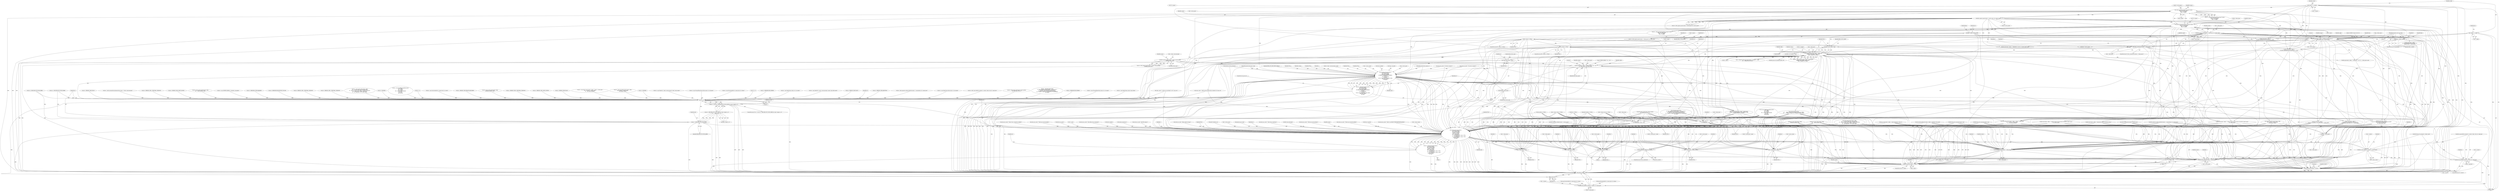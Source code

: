 digraph "0_heimdal_1a6a6e462dc2ac6111f9e02c6852ddec4849b887@pointer" {
"1000442" [label="(Call,kdc_log(context, config, 0, \"WRONG_REALM - %s -> %s\",\n\t\tr->client_name, fixed_client_name))"];
"1000427" [label="(Call,krb5_unparse_name(context, r->client->entry.principal,\n\t\t\t\t&fixed_client_name))"];
"1000383" [label="(Call,_kdc_db_fetch(context, config, r->client_princ,\n\t\t\tHDB_F_GET_CLIENT | flags, NULL,\n\t\t\t&r->clientdb, &r->client))"];
"1000344" [label="(Call,_kdc_is_anonymous(context, r->client_princ))"];
"1000331" [label="(Call,kdc_log(context, config, 0, \"AS-REQ %s from %s for %s\",\n\t    r->client_name, from, r->server_name))"];
"1000258" [label="(Call,krb5_unparse_name(context, r->server_princ, &r->server_name))"];
"1000239" [label="(Call,_krb5_principalname2krb5_principal (context,\n\t\t\t\t\t\t  &r->server_princ,\n\t\t\t\t\t\t  *(b->sname),\n\t\t\t\t\t\t  b->realm))"];
"1000133" [label="(Call,context = r->context)"];
"1000312" [label="(Call,krb5_unparse_name(context, r->client_princ, &r->client_name))"];
"1000294" [label="(Call,_krb5_principalname2krb5_principal (context,\n\t\t\t\t\t\t  &r->client_princ,\n\t\t\t\t\t\t  *(b->cname),\n\t\t\t\t\t\t  b->realm))"];
"1000139" [label="(Call,*config = r->config)"];
"1000128" [label="(MethodParameterIn,const char *from)"];
"1000389" [label="(Call,HDB_F_GET_CLIENT | flags)"];
"1000219" [label="(Call,flags |= HDB_F_CANON)"];
"1000169" [label="(Call,flags = HDB_F_FOR_AS_REQ)"];
"1000278" [label="(Call,b->cname == NULL)"];
"1000223" [label="(Call,b->sname == NULL)"];
"1000422" [label="(Call,*fixed_client_name = NULL)"];
"1000451" [label="(Call,free(fixed_client_name))"];
"1000455" [label="(Call,_kdc_fast_mk_error(context, r,\n\t\t\t\t &error_method,\n\t\t\t\t r->armor_crypto,\n\t\t\t\t &req->req_body,\n\t\t\t\t KRB5_KDC_ERR_WRONG_REALM,\n\t\t\t\t NULL,\n\t\t\t\t r->server_princ,\n\t\t\t\t NULL,\n\t\t\t\t &r->client->entry.principal->realm,\n\t\t\t\t NULL, NULL,\n\t\t\t\t reply))"];
"1000453" [label="(Call,ret = _kdc_fast_mk_error(context, r,\n\t\t\t\t &error_method,\n\t\t\t\t r->armor_crypto,\n\t\t\t\t &req->req_body,\n\t\t\t\t KRB5_KDC_ERR_WRONG_REALM,\n\t\t\t\t NULL,\n\t\t\t\t r->server_princ,\n\t\t\t\t NULL,\n\t\t\t\t &r->client->entry.principal->realm,\n\t\t\t\t NULL, NULL,\n\t\t\t\t reply))"];
"1002491" [label="(Call,ret != 0)"];
"1002490" [label="(Call,ret != 0 && ret != HDB_ERR_NOT_FOUND_HERE && reply->length == 0)"];
"1002495" [label="(Call,ret != HDB_ERR_NOT_FOUND_HERE)"];
"1002494" [label="(Call,ret != HDB_ERR_NOT_FOUND_HERE && reply->length == 0)"];
"1002506" [label="(Call,_kdc_fast_mk_error(context, r,\n \t\t\t\t &error_method,\n \t\t\t\t r->armor_crypto,\n \t\t\t\t &req->req_body,\n \t\t\t\t ret, r->e_text,\n \t\t\t\t r->server_princ,\n\t\t\t\t r->client_princ ?\n                                     &r->client_princ->name : NULL,\n\t\t\t\t r->client_princ ?\n                                     &r->client_princ->realm : NULL,\n \t\t\t\t NULL, NULL,\n \t\t\t\t reply))"];
"1002504" [label="(Call,ret = _kdc_fast_mk_error(context, r,\n \t\t\t\t &error_method,\n \t\t\t\t r->armor_crypto,\n \t\t\t\t &req->req_body,\n \t\t\t\t ret, r->e_text,\n \t\t\t\t r->server_princ,\n\t\t\t\t r->client_princ ?\n                                     &r->client_princ->name : NULL,\n\t\t\t\t r->client_princ ?\n                                     &r->client_princ->realm : NULL,\n \t\t\t\t NULL, NULL,\n \t\t\t\t reply))"];
"1002696" [label="(Return,return ret;)"];
"1002573" [label="(Call,free_METHOD_DATA(&error_method))"];
"1002592" [label="(Call,krb5_free_principal(context, r->client_princ))"];
"1002621" [label="(Call,krb5_free_principal(context, r->server_princ))"];
"1002649" [label="(Call,_kdc_free_ent(context, r->client))"];
"1002658" [label="(Call,_kdc_free_ent(context, r->server))"];
"1002597" [label="(Call,r->client_princ = NULL)"];
"1002611" [label="(Call,r->client_name = NULL)"];
"1002626" [label="(Call,r->server_princ = NULL)"];
"1002640" [label="(Call,r->server_name = NULL)"];
"1002668" [label="(Call,krb5_crypto_destroy(r->context, r->armor_crypto))"];
"1002680" [label="(Call,krb5_free_keyblock_contents(r->context, &r->reply_key))"];
"1002688" [label="(Call,krb5_free_keyblock_contents(r->context, &r->session_key))"];
"1002675" [label="(Call,r->armor_crypto = NULL)"];
"1002525" [label="(Call,r->client_princ ?\n                                     &r->client_princ->name : NULL)"];
"1002536" [label="(Call,r->client_princ ?\n                                     &r->client_princ->realm : NULL)"];
"1002607" [label="(Call,free(r->client_name))"];
"1000345" [label="(Identifier,context)"];
"1002549" [label="(Identifier,reply)"];
"1000778" [label="(Call,ret = krb5_padata_add(context, &error_method,\n\t\t\t\t  pat[n].type, NULL, 0))"];
"1002620" [label="(Block,)"];
"1002546" [label="(Identifier,NULL)"];
"1002599" [label="(Identifier,r)"];
"1002547" [label="(Identifier,NULL)"];
"1002496" [label="(Identifier,ret)"];
"1002503" [label="(Block,)"];
"1000340" [label="(Call,r->server_name)"];
"1000443" [label="(Identifier,context)"];
"1000225" [label="(Identifier,b)"];
"1002668" [label="(Call,krb5_crypto_destroy(r->context, r->armor_crypto))"];
"1000450" [label="(Identifier,fixed_client_name)"];
"1002636" [label="(Call,free(r->server_name))"];
"1000270" [label="(Call,kdc_log(context, config, 0,\n\t\t\"AS-REQ malformed server name from %s\", from))"];
"1000716" [label="(Call,kdc_log(context, config, 0,\n\t\t\t\"%s pre-authentication succeeded -- %s\",\n\t\t\tpat[n].name, r->client_name))"];
"1002592" [label="(Call,krb5_free_principal(context, r->client_princ))"];
"1000868" [label="(Call,ckey == NULL)"];
"1000945" [label="(Call,_kdc_get_preferred_key(context, config,\n\t\t\t\t r->server, r->server_name,\n\t\t\t\t &setype, &skey))"];
"1000314" [label="(Call,r->client_princ)"];
"1002630" [label="(Identifier,NULL)"];
"1000219" [label="(Call,flags |= HDB_F_CANON)"];
"1000334" [label="(Literal,0)"];
"1000131" [label="(Block,)"];
"1000215" [label="(ControlStructure,if (f.canonicalize))"];
"1000176" [label="(Identifier,rep)"];
"1001284" [label="(Call,_kdc_check_addresses(context, config, b->addresses, from_addr))"];
"1000263" [label="(Call,&r->server_name)"];
"1000423" [label="(Identifier,fixed_client_name)"];
"1000260" [label="(Call,r->server_princ)"];
"1000469" [label="(Call,r->server_princ)"];
"1000568" [label="(Call,ret = KRB5KDC_ERR_S_PRINCIPAL_UNKNOWN)"];
"1001190" [label="(Call,ret = KRB5KDC_ERR_POLICY)"];
"1002495" [label="(Call,ret != HDB_ERR_NOT_FOUND_HERE)"];
"1002504" [label="(Call,ret = _kdc_fast_mk_error(context, r,\n \t\t\t\t &error_method,\n \t\t\t\t r->armor_crypto,\n \t\t\t\t &req->req_body,\n \t\t\t\t ret, r->e_text,\n \t\t\t\t r->server_princ,\n\t\t\t\t r->client_princ ?\n                                     &r->client_princ->name : NULL,\n\t\t\t\t r->client_princ ?\n                                     &r->client_princ->realm : NULL,\n \t\t\t\t NULL, NULL,\n \t\t\t\t reply))"];
"1000436" [label="(Call,&fixed_client_name)"];
"1000397" [label="(Call,&r->client)"];
"1000457" [label="(Identifier,r)"];
"1000458" [label="(Call,&error_method)"];
"1000253" [label="(Call,ret == 0)"];
"1000485" [label="(Identifier,reply)"];
"1000355" [label="(Call,kdc_log(context, config, 0, \"Anonymous ticket w/o anonymous flag\"))"];
"1002593" [label="(Identifier,context)"];
"1002492" [label="(Identifier,ret)"];
"1002192" [label="(Call,krb5_generate_random_keyblock(context, r->sessionetype, &r->session_key))"];
"1002647" [label="(Identifier,r)"];
"1002238" [label="(Call,copy_EncryptionKey(&r->session_key, &r->ek.key))"];
"1000256" [label="(Call,ret = krb5_unparse_name(context, r->server_princ, &r->server_name))"];
"1000384" [label="(Identifier,context)"];
"1001048" [label="(Call,ret = _krb5_principal2principalname(&rep.cname, r->client->entry.principal))"];
"1000285" [label="(Identifier,ret)"];
"1000406" [label="(Call,kdc_log(context, config, 5, \"client %s does not have secrets at this KDC, need to proxy\",\n\t\tr->client_name))"];
"1000224" [label="(Call,b->sname)"];
"1000377" [label="(Call,ret = KRB5KDC_ERR_C_PRINCIPAL_UNKNOWN)"];
"1002216" [label="(Call,ret = KRB5KDC_ERR_CLIENT_NOTYET)"];
"1002696" [label="(Return,return ret;)"];
"1000842" [label="(Call,ret = get_pa_etype_info2(context, config,\n\t\t\t\t     &error_method, ckey))"];
"1002635" [label="(Block,)"];
"1002689" [label="(Call,r->context)"];
"1000447" [label="(Call,r->client_name)"];
"1000427" [label="(Call,krb5_unparse_name(context, r->client->entry.principal,\n\t\t\t\t&fixed_client_name))"];
"1002640" [label="(Call,r->server_name = NULL)"];
"1000367" [label="(Identifier,b)"];
"1002498" [label="(Call,reply->length == 0)"];
"1002697" [label="(Identifier,ret)"];
"1002612" [label="(Call,r->client_name)"];
"1000446" [label="(Literal,\"WRONG_REALM - %s -> %s\")"];
"1000240" [label="(Identifier,context)"];
"1000796" [label="(Call,_kdc_find_etype(context,\n\t\t\t      config->preauth_use_strongest_session_key, TRUE,\n\t\t\t      r->client, b->etype.val, b->etype.len, NULL, &ckey))"];
"1000331" [label="(Call,kdc_log(context, config, 0, \"AS-REQ %s from %s for %s\",\n\t    r->client_name, from, r->server_name))"];
"1000463" [label="(Call,&req->req_body)"];
"1001292" [label="(Call,_kdc_set_e_text(r, \"Bad address list in requested\"))"];
"1002641" [label="(Call,r->server_name)"];
"1002274" [label="(Call,ret = copy_METHOD_DATA(&r->outpadata, rep.padata))"];
"1000222" [label="(ControlStructure,if(b->sname == NULL))"];
"1002509" [label="(Call,&error_method)"];
"1000279" [label="(Call,b->cname)"];
"1001295" [label="(Call,ret = KRB5KRB_AP_ERR_BADADDR)"];
"1000844" [label="(Call,get_pa_etype_info2(context, config,\n\t\t\t\t     &error_method, ckey))"];
"1002604" [label="(Identifier,r)"];
"1002651" [label="(Call,r->client)"];
"1002601" [label="(Identifier,NULL)"];
"1000855" [label="(Call,require_preauth_p(r))"];
"1002479" [label="(Call,ret = KRB5KRB_ERR_RESPONSE_TOO_BIG)"];
"1000126" [label="(MethodParameterIn,kdc_request_t r)"];
"1002538" [label="(Identifier,r)"];
"1000509" [label="(Call,ret = KRB5KDC_ERR_C_PRINCIPAL_UNKNOWN)"];
"1002321" [label="(Call,_kdc_add_KRB5SignedPath(context,\n\t\t\t\t  config,\n\t\t\t\t  r->server,\n\t\t\t\t  setype,\n\t\t\t\t  r->client->entry.principal,\n\t\t\t\t  NULL,\n\t\t\t\t  NULL,\n\t\t\t\t  &r->et))"];
"1000486" [label="(ControlStructure,goto out;)"];
"1000313" [label="(Identifier,context)"];
"1000467" [label="(Identifier,KRB5_KDC_ERR_WRONG_REALM)"];
"1000360" [label="(Call,ret = KRB5KDC_ERR_C_PRINCIPAL_UNKNOWN)"];
"1002411" [label="(Call,ret = _kdc_encode_reply(context, config,\n\t\t\t    r->armor_crypto, req->req_body.nonce,\n\t\t\t    &rep, &r->et, &r->ek, setype, r->server->entry.kvno,\n\t\t\t    &skey->key, r->client->entry.kvno,\n\t\t\t    &r->reply_key, 0, &r->e_text, reply))"];
"1000574" [label="(Call,_kdc_find_etype(context,\n\t\t\t  krb5_principal_is_krbtgt(context, r->server_princ) ?\n\t\t\t  config->tgt_use_strongest_session_key :\n\t\t\t  config->svc_use_strongest_session_key, FALSE,\n\t\t\t  r->client, b->etype.val, b->etype.len, &r->sessionetype,\n\t\t\t  NULL))"];
"1002529" [label="(Call,&r->client_princ->name)"];
"1002535" [label="(Identifier,NULL)"];
"1002608" [label="(Call,r->client_name)"];
"1002574" [label="(Call,&error_method)"];
"1000442" [label="(Call,kdc_log(context, config, 0, \"WRONG_REALM - %s -> %s\",\n\t\tr->client_name, fixed_client_name))"];
"1002405" [label="(Call,krb5_free_error_message(r->context, msg))"];
"1002270" [label="(Call,ret = ENOMEM)"];
"1000239" [label="(Call,_krb5_principalname2krb5_principal (context,\n\t\t\t\t\t\t  &r->server_princ,\n\t\t\t\t\t\t  *(b->sname),\n\t\t\t\t\t\t  b->realm))"];
"1002522" [label="(Call,r->server_princ)"];
"1002680" [label="(Call,krb5_free_keyblock_contents(r->context, &r->reply_key))"];
"1002491" [label="(Call,ret != 0)"];
"1000146" [label="(Identifier,req)"];
"1002656" [label="(Identifier,r)"];
"1000429" [label="(Call,r->client->entry.principal)"];
"1002623" [label="(Call,r->server_princ)"];
"1002665" [label="(Identifier,r)"];
"1002525" [label="(Call,r->client_princ ?\n                                     &r->client_princ->name : NULL)"];
"1002597" [label="(Call,r->client_princ = NULL)"];
"1002690" [label="(Identifier,r)"];
"1000220" [label="(Identifier,flags)"];
"1002613" [label="(Identifier,r)"];
"1000304" [label="(Call,b->realm)"];
"1000455" [label="(Call,_kdc_fast_mk_error(context, r,\n\t\t\t\t &error_method,\n\t\t\t\t r->armor_crypto,\n\t\t\t\t &req->req_body,\n\t\t\t\t KRB5_KDC_ERR_WRONG_REALM,\n\t\t\t\t NULL,\n\t\t\t\t r->server_princ,\n\t\t\t\t NULL,\n\t\t\t\t &r->client->entry.principal->realm,\n\t\t\t\t NULL, NULL,\n\t\t\t\t reply))"];
"1002536" [label="(Call,r->client_princ ?\n                                     &r->client_princ->realm : NULL)"];
"1002319" [label="(Call,ret = _kdc_add_KRB5SignedPath(context,\n\t\t\t\t  config,\n\t\t\t\t  r->server,\n\t\t\t\t  setype,\n\t\t\t\t  r->client->entry.principal,\n\t\t\t\t  NULL,\n\t\t\t\t  NULL,\n\t\t\t\t  &r->et))"];
"1001275" [label="(Call,_kdc_set_e_text(r, \"Ticket may not be postdate\"))"];
"1002606" [label="(Block,)"];
"1002675" [label="(Call,r->armor_crypto = NULL)"];
"1000133" [label="(Call,context = r->context)"];
"1000227" [label="(Identifier,NULL)"];
"1000472" [label="(Identifier,NULL)"];
"1000533" [label="(Call,ret == HDB_ERR_NOT_FOUND_HERE)"];
"1002489" [label="(ControlStructure,if (ret != 0 && ret != HDB_ERR_NOT_FOUND_HERE && reply->length == 0))"];
"1000652" [label="(Call,pat[n].validate == NULL)"];
"1000312" [label="(Call,krb5_unparse_name(context, r->client_princ, &r->client_name))"];
"1002497" [label="(Identifier,HDB_ERR_NOT_FOUND_HERE)"];
"1002507" [label="(Identifier,context)"];
"1002598" [label="(Call,r->client_princ)"];
"1000139" [label="(Call,*config = r->config)"];
"1000456" [label="(Identifier,context)"];
"1002622" [label="(Identifier,context)"];
"1000392" [label="(Identifier,NULL)"];
"1002526" [label="(Call,r->client_princ)"];
"1000711" [label="(Call,ret != 0)"];
"1001187" [label="(Call,_kdc_set_e_text(r, \"Ticket may not be forwardable\"))"];
"1002514" [label="(Call,&req->req_body)"];
"1000484" [label="(Identifier,NULL)"];
"1002220" [label="(Call,ret = copy_EncryptionKey(&r->session_key, &r->et.key))"];
"1000295" [label="(Identifier,context)"];
"1002698" [label="(MethodReturn,RET)"];
"1002660" [label="(Call,r->server)"];
"1000860" [label="(Call,ret = KRB5KDC_ERR_PREAUTH_REQUIRED)"];
"1000332" [label="(Identifier,context)"];
"1000192" [label="(Call,_kdc_fast_unwrap_request(r))"];
"1000333" [label="(Identifier,config)"];
"1000278" [label="(Call,b->cname == NULL)"];
"1000831" [label="(Call,ret = get_pa_etype_info(context, config,\n\t\t\t\t\t&error_method, ckey))"];
"1002591" [label="(Block,)"];
"1002684" [label="(Call,&r->reply_key)"];
"1000383" [label="(Call,_kdc_db_fetch(context, config, r->client_princ,\n\t\t\tHDB_F_GET_CLIENT | flags, NULL,\n\t\t\t&r->clientdb, &r->client))"];
"1002650" [label="(Identifier,context)"];
"1002399" [label="(Call,_kdc_r_log(r, 0, \"add_enc_pa_rep failed: %s: %d\", msg, ret))"];
"1002553" [label="(JumpTarget,out2:)"];
"1000863" [label="(Call,_kdc_set_e_text(r, \"Need to use PA-ENC-TIMESTAMP/PA-PK-AS-REQ\"))"];
"1002607" [label="(Call,free(r->client_name))"];
"1002569" [label="(ControlStructure,if (error_method.len))"];
"1002264" [label="(Call,rep.padata == NULL)"];
"1000451" [label="(Call,free(fixed_client_name))"];
"1002537" [label="(Call,r->client_princ)"];
"1002692" [label="(Call,&r->session_key)"];
"1000277" [label="(ControlStructure,if(b->cname == NULL))"];
"1000230" [label="(Identifier,ret)"];
"1002669" [label="(Call,r->context)"];
"1000343" [label="(ControlStructure,if (_kdc_is_anonymous(context, r->client_princ)))"];
"1000889" [label="(Call,krb5_copy_keyblock_contents(r->context, &ckey->key, &r->reply_key))"];
"1002682" [label="(Identifier,r)"];
"1000294" [label="(Call,_krb5_principalname2krb5_principal (context,\n\t\t\t\t\t\t  &r->client_princ,\n\t\t\t\t\t\t  *(b->cname),\n\t\t\t\t\t\t  b->realm))"];
"1000282" [label="(Identifier,NULL)"];
"1002490" [label="(Call,ret != 0 && ret != HDB_ERR_NOT_FOUND_HERE && reply->length == 0)"];
"1002344" [label="(Call,log_as_req(context, config, r->reply_key.keytype, setype, b))"];
"1000675" [label="(Call,kdc_log(context, config, 5,\n\t\t    \"Looking for %s pa-data -- %s\", pat[n].name, r->client_name))"];
"1000473" [label="(Call,&r->client->entry.principal->realm)"];
"1000911" [label="(Call,r->clientdb->hdb_auth_status(context, r->clientdb, r->client, \n\t\t\t\t     HDB_AUTH_SUCCESS))"];
"1000872" [label="(Call,ret = KRB5KDC_ERR_CLIENT_NOTYET)"];
"1000292" [label="(Call,ret = _krb5_principalname2krb5_principal (context,\n\t\t\t\t\t\t  &r->client_princ,\n\t\t\t\t\t\t  *(b->cname),\n\t\t\t\t\t\t  b->realm))"];
"1000232" [label="(Call,_kdc_set_e_text(r, \"No server in request\"))"];
"1000335" [label="(Literal,\"AS-REQ %s from %s for %s\")"];
"1000221" [label="(Identifier,HDB_F_CANON)"];
"1000140" [label="(Identifier,config)"];
"1000494" [label="(Call,krb5_get_error_message(context, ret))"];
"1000324" [label="(Call,kdc_log(context, config, 0,\n\t\t\"AS-REQ malformed client name from %s\", from))"];
"1000245" [label="(Call,*(b->sname))"];
"1000171" [label="(Identifier,HDB_F_FOR_AS_REQ)"];
"1002645" [label="(ControlStructure,if (r->client))"];
"1002649" [label="(Call,_kdc_free_ent(context, r->client))"];
"1000483" [label="(Identifier,NULL)"];
"1000920" [label="(Call,ret = _kdc_check_access(context, config, r->client, r->client_name,\n\t\t\t    r->server, r->server_name,\n\t\t\t    req, &error_method))"];
"1000238" [label="(Identifier,ret)"];
"1000943" [label="(Call,ret = _kdc_get_preferred_key(context, config,\n\t\t\t\t r->server, r->server_name,\n\t\t\t\t &setype, &skey))"];
"1002511" [label="(Call,r->armor_crypto)"];
"1000135" [label="(Call,r->context)"];
"1001708" [label="(Call,ret = ENOMEM)"];
"1002618" [label="(Identifier,r)"];
"1000420" [label="(Block,)"];
"1000577" [label="(Call,krb5_principal_is_krbtgt(context, r->server_princ))"];
"1002659" [label="(Identifier,context)"];
"1000993" [label="(Call,_kdc_set_e_text(r, \"Bad KDC options\"))"];
"1001028" [label="(Call,ret = copy_Realm(&r->client->entry.principal->realm, &rep.crealm))"];
"1000353" [label="(Identifier,b)"];
"1002139" [label="(Call,ret = copy_PrincipalName(&rep.ticket.sname, &r->ek.sname))"];
"1002236" [label="(Call,ret = copy_EncryptionKey(&r->session_key, &r->ek.key))"];
"1000197" [label="(Call,_kdc_r_log(r, 0, \"FAST unwrap request from %s failed: %d\", from, ret))"];
"1002508" [label="(Identifier,r)"];
"1000662" [label="(Call,r->armor_crypto == NULL)"];
"1000369" [label="(Call,kdc_log(context, config, 0,\n\t\t\"Request for a anonymous ticket with non \"\n\t\t\"anonymous client name: %s\", r->client_name))"];
"1000249" [label="(Call,b->realm)"];
"1002594" [label="(Call,r->client_princ)"];
"1002493" [label="(Literal,0)"];
"1000468" [label="(Identifier,NULL)"];
"1000229" [label="(Call,ret = KRB5KRB_ERR_GENERIC)"];
"1002611" [label="(Call,r->client_name = NULL)"];
"1000426" [label="(Identifier,ret)"];
"1001315" [label="(Call,ret = copy_Realm(&rep.crealm, &r->et.crealm))"];
"1002579" [label="(Identifier,r)"];
"1002679" [label="(Identifier,NULL)"];
"1001072" [label="(Call,ret = copy_Realm(&r->server->entry.principal->realm, &rep.ticket.realm))"];
"1002500" [label="(Identifier,reply)"];
"1002482" [label="(Call,_kdc_set_e_text(r, \"Reply packet too large\"))"];
"1000523" [label="(Call,HDB_F_GET_KRBTGT | flags)"];
"1002628" [label="(Identifier,r)"];
"1000339" [label="(Identifier,from)"];
"1000300" [label="(Call,*(b->cname))"];
"1000389" [label="(Call,HDB_F_GET_CLIENT | flags)"];
"1000170" [label="(Identifier,flags)"];
"1000128" [label="(MethodParameterIn,const char *from)"];
"1000293" [label="(Identifier,ret)"];
"1002654" [label="(ControlStructure,if (r->server))"];
"1002548" [label="(Identifier,NULL)"];
"1000258" [label="(Call,krb5_unparse_name(context, r->server_princ, &r->server_name))"];
"1000453" [label="(Call,ret = _kdc_fast_mk_error(context, r,\n\t\t\t\t &error_method,\n\t\t\t\t r->armor_crypto,\n\t\t\t\t &req->req_body,\n\t\t\t\t KRB5_KDC_ERR_WRONG_REALM,\n\t\t\t\t NULL,\n\t\t\t\t r->server_princ,\n\t\t\t\t NULL,\n\t\t\t\t &r->client->entry.principal->realm,\n\t\t\t\t NULL, NULL,\n\t\t\t\t reply))"];
"1001234" [label="(Call,ret = KRB5KDC_ERR_POLICY)"];
"1000707" [label="(Call,pat[n].validate(r, pa))"];
"1001698" [label="(Call,r->ek.last_req.val == NULL)"];
"1000833" [label="(Call,get_pa_etype_info(context, config,\n\t\t\t\t\t&error_method, ckey))"];
"1002292" [label="(Call,generate_pac(r, skey))"];
"1000444" [label="(Identifier,config)"];
"1002551" [label="(Identifier,ret)"];
"1002621" [label="(Call,krb5_free_principal(context, r->server_princ))"];
"1000425" [label="(Call,ret = krb5_unparse_name(context, r->client->entry.principal,\n\t\t\t\t&fixed_client_name))"];
"1000241" [label="(Call,&r->server_princ)"];
"1000346" [label="(Call,r->client_princ)"];
"1000223" [label="(Call,b->sname == NULL)"];
"1000428" [label="(Identifier,context)"];
"1000990" [label="(Call,ret = KRB5KDC_ERR_BADOPTION)"];
"1000381" [label="(Call,ret = _kdc_db_fetch(context, config, r->client_princ,\n\t\t\tHDB_F_GET_CLIENT | flags, NULL,\n\t\t\t&r->clientdb, &r->client))"];
"1002190" [label="(Call,ret = krb5_generate_random_keyblock(context, r->sessionetype, &r->session_key))"];
"1002677" [label="(Identifier,r)"];
"1002676" [label="(Call,r->armor_crypto)"];
"1000565" [label="(Call,krb5_free_error_message(context, msg))"];
"1000556" [label="(Call,kdc_log(context, config, 0, \"UNKNOWN -- %s: %s\", r->server_name, msg))"];
"1000393" [label="(Call,&r->clientdb)"];
"1000610" [label="(Call,kdc_log(context, config, 0,\n\t\t\"Client (%s) from %s has no common enctypes with KDC \"\n\t\t\"to use for the session key\",\n\t\tr->client_name, from))"];
"1002121" [label="(Call,ret = copy_Realm(&rep.ticket.realm, &r->ek.srealm))"];
"1000296" [label="(Call,&r->client_princ)"];
"1000317" [label="(Call,&r->client_name)"];
"1002518" [label="(Identifier,ret)"];
"1002213" [label="(Call,_kdc_set_e_text(r, \"Client have no reply key\"))"];
"1002477" [label="(Call,krb5_data_free(reply))"];
"1002627" [label="(Call,r->server_princ)"];
"1000887" [label="(Call,ret = krb5_copy_keyblock_contents(r->context, &ckey->key, &r->reply_key))"];
"1000336" [label="(Call,r->client_name)"];
"1000506" [label="(Call,krb5_free_error_message(context, msg))"];
"1000402" [label="(Call,ret == HDB_ERR_NOT_FOUND_HERE)"];
"1002688" [label="(Call,krb5_free_keyblock_contents(r->context, &r->session_key))"];
"1002222" [label="(Call,copy_EncryptionKey(&r->session_key, &r->et.key))"];
"1000310" [label="(Call,ret = krb5_unparse_name(context, r->client_princ, &r->client_name))"];
"1000424" [label="(Identifier,NULL)"];
"1000169" [label="(Call,flags = HDB_F_FOR_AS_REQ)"];
"1000515" [label="(Call,_kdc_db_fetch(context, config, r->server_princ,\n\t\t\tHDB_F_GET_SERVER|HDB_F_GET_KRBTGT | flags,\n\t\t\tNULL, NULL, &r->server))"];
"1000259" [label="(Identifier,context)"];
"1002672" [label="(Call,r->armor_crypto)"];
"1000922" [label="(Call,_kdc_check_access(context, config, r->client, r->client_name,\n\t\t\t    r->server, r->server_name,\n\t\t\t    req, &error_method))"];
"1002573" [label="(Call,free_METHOD_DATA(&error_method))"];
"1002626" [label="(Call,r->server_princ = NULL)"];
"1002540" [label="(Call,&r->client_princ->realm)"];
"1000386" [label="(Call,r->client_princ)"];
"1000572" [label="(Call,ret = _kdc_find_etype(context,\n\t\t\t  krb5_principal_is_krbtgt(context, r->server_princ) ?\n\t\t\t  config->tgt_use_strongest_session_key :\n\t\t\t  config->svc_use_strongest_session_key, FALSE,\n\t\t\t  r->client, b->etype.val, b->etype.len, &r->sessionetype,\n\t\t\t  NULL))"];
"1000780" [label="(Call,krb5_padata_add(context, &error_method,\n\t\t\t\t  pat[n].type, NULL, 0))"];
"1000284" [label="(Call,ret = KRB5KRB_ERR_GENERIC)"];
"1002506" [label="(Call,_kdc_fast_mk_error(context, r,\n \t\t\t\t &error_method,\n \t\t\t\t r->armor_crypto,\n \t\t\t\t &req->req_body,\n \t\t\t\t ret, r->e_text,\n \t\t\t\t r->server_princ,\n\t\t\t\t r->client_princ ?\n                                     &r->client_princ->name : NULL,\n\t\t\t\t r->client_princ ?\n                                     &r->client_princ->realm : NULL,\n \t\t\t\t NULL, NULL,\n \t\t\t\t reply))"];
"1000452" [label="(Identifier,fixed_client_name)"];
"1000391" [label="(Identifier,flags)"];
"1000390" [label="(Identifier,HDB_F_GET_CLIENT)"];
"1000454" [label="(Identifier,ret)"];
"1002644" [label="(Identifier,NULL)"];
"1000237" [label="(Call,ret = _krb5_principalname2krb5_principal (context,\n\t\t\t\t\t\t  &r->server_princ,\n\t\t\t\t\t\t  *(b->sname),\n\t\t\t\t\t\t  b->realm))"];
"1002413" [label="(Call,_kdc_encode_reply(context, config,\n\t\t\t    r->armor_crypto, req->req_body.nonce,\n\t\t\t    &rep, &r->et, &r->ek, setype, r->server->entry.kvno,\n\t\t\t    &skey->key, r->client->entry.kvno,\n\t\t\t    &r->reply_key, 0, &r->e_text, reply))"];
"1000497" [label="(Call,kdc_log(context, config, 0, \"UNKNOWN -- %s: %s\", r->client_name, msg))"];
"1000537" [label="(Call,kdc_log(context, config, 5, \"target %s does not have secrets at this KDC, need to proxy\",\n\t\tr->server_name))"];
"1001299" [label="(Call,ret = copy_PrincipalName(&rep.cname, &r->et.cname))"];
"1002633" [label="(Identifier,r)"];
"1000344" [label="(Call,_kdc_is_anonymous(context, r->client_princ))"];
"1002667" [label="(Block,)"];
"1000127" [label="(MethodParameterIn,krb5_data *reply)"];
"1001008" [label="(Call,_kdc_is_anonymous(context, r->client_princ))"];
"1000445" [label="(Literal,0)"];
"1000460" [label="(Call,r->armor_crypto)"];
"1000875" [label="(Call,_kdc_set_e_text(r, \"Doesn't have a client key available\"))"];
"1002658" [label="(Call,_kdc_free_ent(context, r->server))"];
"1000141" [label="(Call,r->config)"];
"1001231" [label="(Call,_kdc_set_e_text(r, \"Ticket may not be proxiable\"))"];
"1001018" [label="(Call,ret = copy_Realm(&anon_realm, &rep.crealm))"];
"1002386" [label="(Call,add_enc_pa_rep(r))"];
"1001278" [label="(Call,ret = KRB5KDC_ERR_POLICY)"];
"1002494" [label="(Call,ret != HDB_ERR_NOT_FOUND_HERE && reply->length == 0)"];
"1002505" [label="(Identifier,ret)"];
"1000385" [label="(Identifier,config)"];
"1000287" [label="(Call,_kdc_set_e_text(r, \"No client in request\"))"];
"1002681" [label="(Call,r->context)"];
"1002519" [label="(Call,r->e_text)"];
"1002615" [label="(Identifier,NULL)"];
"1000134" [label="(Identifier,context)"];
"1000422" [label="(Call,*fixed_client_name = NULL)"];
"1000442" -> "1000420"  [label="AST: "];
"1000442" -> "1000450"  [label="CFG: "];
"1000443" -> "1000442"  [label="AST: "];
"1000444" -> "1000442"  [label="AST: "];
"1000445" -> "1000442"  [label="AST: "];
"1000446" -> "1000442"  [label="AST: "];
"1000447" -> "1000442"  [label="AST: "];
"1000450" -> "1000442"  [label="AST: "];
"1000452" -> "1000442"  [label="CFG: "];
"1000442" -> "1002698"  [label="DDG: "];
"1000442" -> "1002698"  [label="DDG: "];
"1000442" -> "1002698"  [label="DDG: "];
"1000427" -> "1000442"  [label="DDG: "];
"1000383" -> "1000442"  [label="DDG: "];
"1000331" -> "1000442"  [label="DDG: "];
"1000312" -> "1000442"  [label="DDG: "];
"1000422" -> "1000442"  [label="DDG: "];
"1000442" -> "1000451"  [label="DDG: "];
"1000442" -> "1000455"  [label="DDG: "];
"1000442" -> "1002607"  [label="DDG: "];
"1000427" -> "1000425"  [label="AST: "];
"1000427" -> "1000436"  [label="CFG: "];
"1000428" -> "1000427"  [label="AST: "];
"1000429" -> "1000427"  [label="AST: "];
"1000436" -> "1000427"  [label="AST: "];
"1000425" -> "1000427"  [label="CFG: "];
"1000427" -> "1002698"  [label="DDG: "];
"1000427" -> "1002698"  [label="DDG: "];
"1000427" -> "1002698"  [label="DDG: "];
"1000427" -> "1000425"  [label="DDG: "];
"1000427" -> "1000425"  [label="DDG: "];
"1000427" -> "1000425"  [label="DDG: "];
"1000383" -> "1000427"  [label="DDG: "];
"1000427" -> "1002506"  [label="DDG: "];
"1000427" -> "1002592"  [label="DDG: "];
"1000427" -> "1002621"  [label="DDG: "];
"1000427" -> "1002649"  [label="DDG: "];
"1000427" -> "1002658"  [label="DDG: "];
"1000383" -> "1000381"  [label="AST: "];
"1000383" -> "1000397"  [label="CFG: "];
"1000384" -> "1000383"  [label="AST: "];
"1000385" -> "1000383"  [label="AST: "];
"1000386" -> "1000383"  [label="AST: "];
"1000389" -> "1000383"  [label="AST: "];
"1000392" -> "1000383"  [label="AST: "];
"1000393" -> "1000383"  [label="AST: "];
"1000397" -> "1000383"  [label="AST: "];
"1000381" -> "1000383"  [label="CFG: "];
"1000383" -> "1002698"  [label="DDG: "];
"1000383" -> "1002698"  [label="DDG: "];
"1000383" -> "1002698"  [label="DDG: "];
"1000383" -> "1002698"  [label="DDG: "];
"1000383" -> "1002698"  [label="DDG: "];
"1000383" -> "1002698"  [label="DDG: "];
"1000383" -> "1000381"  [label="DDG: "];
"1000383" -> "1000381"  [label="DDG: "];
"1000383" -> "1000381"  [label="DDG: "];
"1000383" -> "1000381"  [label="DDG: "];
"1000383" -> "1000381"  [label="DDG: "];
"1000383" -> "1000381"  [label="DDG: "];
"1000383" -> "1000381"  [label="DDG: "];
"1000344" -> "1000383"  [label="DDG: "];
"1000344" -> "1000383"  [label="DDG: "];
"1000331" -> "1000383"  [label="DDG: "];
"1000294" -> "1000383"  [label="DDG: "];
"1000389" -> "1000383"  [label="DDG: "];
"1000389" -> "1000383"  [label="DDG: "];
"1000278" -> "1000383"  [label="DDG: "];
"1000383" -> "1000406"  [label="DDG: "];
"1000383" -> "1000406"  [label="DDG: "];
"1000383" -> "1000422"  [label="DDG: "];
"1000383" -> "1000455"  [label="DDG: "];
"1000383" -> "1000494"  [label="DDG: "];
"1000383" -> "1000497"  [label="DDG: "];
"1000383" -> "1000515"  [label="DDG: "];
"1000383" -> "1000515"  [label="DDG: "];
"1000383" -> "1000515"  [label="DDG: "];
"1000383" -> "1000574"  [label="DDG: "];
"1000383" -> "1000796"  [label="DDG: "];
"1000383" -> "1000911"  [label="DDG: "];
"1000383" -> "1000911"  [label="DDG: "];
"1000383" -> "1000922"  [label="DDG: "];
"1000383" -> "1001008"  [label="DDG: "];
"1000383" -> "1002506"  [label="DDG: "];
"1000383" -> "1002525"  [label="DDG: "];
"1000383" -> "1002536"  [label="DDG: "];
"1000383" -> "1002592"  [label="DDG: "];
"1000383" -> "1002597"  [label="DDG: "];
"1000383" -> "1002611"  [label="DDG: "];
"1000383" -> "1002626"  [label="DDG: "];
"1000383" -> "1002640"  [label="DDG: "];
"1000383" -> "1002649"  [label="DDG: "];
"1000383" -> "1002675"  [label="DDG: "];
"1000344" -> "1000343"  [label="AST: "];
"1000344" -> "1000346"  [label="CFG: "];
"1000345" -> "1000344"  [label="AST: "];
"1000346" -> "1000344"  [label="AST: "];
"1000353" -> "1000344"  [label="CFG: "];
"1000367" -> "1000344"  [label="CFG: "];
"1000344" -> "1002698"  [label="DDG: "];
"1000344" -> "1002698"  [label="DDG: "];
"1000331" -> "1000344"  [label="DDG: "];
"1000294" -> "1000344"  [label="DDG: "];
"1000312" -> "1000344"  [label="DDG: "];
"1000344" -> "1000355"  [label="DDG: "];
"1000344" -> "1000369"  [label="DDG: "];
"1000344" -> "1002592"  [label="DDG: "];
"1000331" -> "1000131"  [label="AST: "];
"1000331" -> "1000340"  [label="CFG: "];
"1000332" -> "1000331"  [label="AST: "];
"1000333" -> "1000331"  [label="AST: "];
"1000334" -> "1000331"  [label="AST: "];
"1000335" -> "1000331"  [label="AST: "];
"1000336" -> "1000331"  [label="AST: "];
"1000339" -> "1000331"  [label="AST: "];
"1000340" -> "1000331"  [label="AST: "];
"1000345" -> "1000331"  [label="CFG: "];
"1000331" -> "1002698"  [label="DDG: "];
"1000331" -> "1002698"  [label="DDG: "];
"1000331" -> "1002698"  [label="DDG: "];
"1000331" -> "1002698"  [label="DDG: "];
"1000258" -> "1000331"  [label="DDG: "];
"1000258" -> "1000331"  [label="DDG: "];
"1000133" -> "1000331"  [label="DDG: "];
"1000312" -> "1000331"  [label="DDG: "];
"1000312" -> "1000331"  [label="DDG: "];
"1000239" -> "1000331"  [label="DDG: "];
"1000139" -> "1000331"  [label="DDG: "];
"1000128" -> "1000331"  [label="DDG: "];
"1000331" -> "1000355"  [label="DDG: "];
"1000331" -> "1000369"  [label="DDG: "];
"1000331" -> "1000369"  [label="DDG: "];
"1000331" -> "1000406"  [label="DDG: "];
"1000331" -> "1000497"  [label="DDG: "];
"1000331" -> "1000537"  [label="DDG: "];
"1000331" -> "1000556"  [label="DDG: "];
"1000331" -> "1000610"  [label="DDG: "];
"1000331" -> "1000610"  [label="DDG: "];
"1000331" -> "1000675"  [label="DDG: "];
"1000331" -> "1000922"  [label="DDG: "];
"1000331" -> "1000922"  [label="DDG: "];
"1000331" -> "1002607"  [label="DDG: "];
"1000331" -> "1002636"  [label="DDG: "];
"1000258" -> "1000256"  [label="AST: "];
"1000258" -> "1000263"  [label="CFG: "];
"1000259" -> "1000258"  [label="AST: "];
"1000260" -> "1000258"  [label="AST: "];
"1000263" -> "1000258"  [label="AST: "];
"1000256" -> "1000258"  [label="CFG: "];
"1000258" -> "1002698"  [label="DDG: "];
"1000258" -> "1002698"  [label="DDG: "];
"1000258" -> "1000256"  [label="DDG: "];
"1000258" -> "1000256"  [label="DDG: "];
"1000258" -> "1000256"  [label="DDG: "];
"1000239" -> "1000258"  [label="DDG: "];
"1000239" -> "1000258"  [label="DDG: "];
"1000258" -> "1000270"  [label="DDG: "];
"1000258" -> "1000294"  [label="DDG: "];
"1000258" -> "1000324"  [label="DDG: "];
"1000258" -> "1000455"  [label="DDG: "];
"1000258" -> "1000515"  [label="DDG: "];
"1000258" -> "1000537"  [label="DDG: "];
"1000258" -> "1000556"  [label="DDG: "];
"1000258" -> "1000922"  [label="DDG: "];
"1000258" -> "1000945"  [label="DDG: "];
"1000258" -> "1002506"  [label="DDG: "];
"1000258" -> "1002621"  [label="DDG: "];
"1000258" -> "1002636"  [label="DDG: "];
"1000239" -> "1000237"  [label="AST: "];
"1000239" -> "1000249"  [label="CFG: "];
"1000240" -> "1000239"  [label="AST: "];
"1000241" -> "1000239"  [label="AST: "];
"1000245" -> "1000239"  [label="AST: "];
"1000249" -> "1000239"  [label="AST: "];
"1000237" -> "1000239"  [label="CFG: "];
"1000239" -> "1002698"  [label="DDG: "];
"1000239" -> "1002698"  [label="DDG: "];
"1000239" -> "1002698"  [label="DDG: "];
"1000239" -> "1000237"  [label="DDG: "];
"1000239" -> "1000237"  [label="DDG: "];
"1000239" -> "1000237"  [label="DDG: "];
"1000239" -> "1000237"  [label="DDG: "];
"1000133" -> "1000239"  [label="DDG: "];
"1000239" -> "1000270"  [label="DDG: "];
"1000239" -> "1000294"  [label="DDG: "];
"1000239" -> "1000294"  [label="DDG: "];
"1000239" -> "1000324"  [label="DDG: "];
"1000239" -> "1000455"  [label="DDG: "];
"1000239" -> "1000515"  [label="DDG: "];
"1000239" -> "1000577"  [label="DDG: "];
"1000239" -> "1002506"  [label="DDG: "];
"1000239" -> "1002621"  [label="DDG: "];
"1000133" -> "1000131"  [label="AST: "];
"1000133" -> "1000135"  [label="CFG: "];
"1000134" -> "1000133"  [label="AST: "];
"1000135" -> "1000133"  [label="AST: "];
"1000140" -> "1000133"  [label="CFG: "];
"1000133" -> "1002698"  [label="DDG: "];
"1000133" -> "1000270"  [label="DDG: "];
"1000133" -> "1000294"  [label="DDG: "];
"1000133" -> "1000324"  [label="DDG: "];
"1000133" -> "1002506"  [label="DDG: "];
"1000133" -> "1002592"  [label="DDG: "];
"1000133" -> "1002621"  [label="DDG: "];
"1000133" -> "1002649"  [label="DDG: "];
"1000133" -> "1002658"  [label="DDG: "];
"1000312" -> "1000310"  [label="AST: "];
"1000312" -> "1000317"  [label="CFG: "];
"1000313" -> "1000312"  [label="AST: "];
"1000314" -> "1000312"  [label="AST: "];
"1000317" -> "1000312"  [label="AST: "];
"1000310" -> "1000312"  [label="CFG: "];
"1000312" -> "1002698"  [label="DDG: "];
"1000312" -> "1002698"  [label="DDG: "];
"1000312" -> "1000310"  [label="DDG: "];
"1000312" -> "1000310"  [label="DDG: "];
"1000312" -> "1000310"  [label="DDG: "];
"1000294" -> "1000312"  [label="DDG: "];
"1000294" -> "1000312"  [label="DDG: "];
"1000312" -> "1000324"  [label="DDG: "];
"1000312" -> "1000369"  [label="DDG: "];
"1000312" -> "1000406"  [label="DDG: "];
"1000312" -> "1000497"  [label="DDG: "];
"1000312" -> "1000610"  [label="DDG: "];
"1000312" -> "1000675"  [label="DDG: "];
"1000312" -> "1000716"  [label="DDG: "];
"1000312" -> "1000922"  [label="DDG: "];
"1000312" -> "1002592"  [label="DDG: "];
"1000312" -> "1002607"  [label="DDG: "];
"1000294" -> "1000292"  [label="AST: "];
"1000294" -> "1000304"  [label="CFG: "];
"1000295" -> "1000294"  [label="AST: "];
"1000296" -> "1000294"  [label="AST: "];
"1000300" -> "1000294"  [label="AST: "];
"1000304" -> "1000294"  [label="AST: "];
"1000292" -> "1000294"  [label="CFG: "];
"1000294" -> "1002698"  [label="DDG: "];
"1000294" -> "1002698"  [label="DDG: "];
"1000294" -> "1002698"  [label="DDG: "];
"1000294" -> "1002698"  [label="DDG: "];
"1000294" -> "1000292"  [label="DDG: "];
"1000294" -> "1000292"  [label="DDG: "];
"1000294" -> "1000292"  [label="DDG: "];
"1000294" -> "1000292"  [label="DDG: "];
"1000294" -> "1001008"  [label="DDG: "];
"1000294" -> "1002506"  [label="DDG: "];
"1000294" -> "1002592"  [label="DDG: "];
"1000294" -> "1002592"  [label="DDG: "];
"1000294" -> "1002621"  [label="DDG: "];
"1000294" -> "1002649"  [label="DDG: "];
"1000294" -> "1002658"  [label="DDG: "];
"1000139" -> "1000131"  [label="AST: "];
"1000139" -> "1000141"  [label="CFG: "];
"1000140" -> "1000139"  [label="AST: "];
"1000141" -> "1000139"  [label="AST: "];
"1000146" -> "1000139"  [label="CFG: "];
"1000139" -> "1002698"  [label="DDG: "];
"1000139" -> "1002698"  [label="DDG: "];
"1000139" -> "1000270"  [label="DDG: "];
"1000139" -> "1000324"  [label="DDG: "];
"1000128" -> "1000125"  [label="AST: "];
"1000128" -> "1002698"  [label="DDG: "];
"1000128" -> "1000197"  [label="DDG: "];
"1000128" -> "1000270"  [label="DDG: "];
"1000128" -> "1000324"  [label="DDG: "];
"1000128" -> "1000610"  [label="DDG: "];
"1000389" -> "1000391"  [label="CFG: "];
"1000390" -> "1000389"  [label="AST: "];
"1000391" -> "1000389"  [label="AST: "];
"1000392" -> "1000389"  [label="CFG: "];
"1000389" -> "1002698"  [label="DDG: "];
"1000389" -> "1002698"  [label="DDG: "];
"1000219" -> "1000389"  [label="DDG: "];
"1000169" -> "1000389"  [label="DDG: "];
"1000389" -> "1000523"  [label="DDG: "];
"1000219" -> "1000215"  [label="AST: "];
"1000219" -> "1000221"  [label="CFG: "];
"1000220" -> "1000219"  [label="AST: "];
"1000221" -> "1000219"  [label="AST: "];
"1000225" -> "1000219"  [label="CFG: "];
"1000219" -> "1002698"  [label="DDG: "];
"1000219" -> "1002698"  [label="DDG: "];
"1000219" -> "1002698"  [label="DDG: "];
"1000169" -> "1000219"  [label="DDG: "];
"1000169" -> "1000131"  [label="AST: "];
"1000169" -> "1000171"  [label="CFG: "];
"1000170" -> "1000169"  [label="AST: "];
"1000171" -> "1000169"  [label="AST: "];
"1000176" -> "1000169"  [label="CFG: "];
"1000169" -> "1002698"  [label="DDG: "];
"1000169" -> "1002698"  [label="DDG: "];
"1000278" -> "1000277"  [label="AST: "];
"1000278" -> "1000282"  [label="CFG: "];
"1000279" -> "1000278"  [label="AST: "];
"1000282" -> "1000278"  [label="AST: "];
"1000285" -> "1000278"  [label="CFG: "];
"1000293" -> "1000278"  [label="CFG: "];
"1000278" -> "1002698"  [label="DDG: "];
"1000278" -> "1002698"  [label="DDG: "];
"1000278" -> "1002698"  [label="DDG: "];
"1000223" -> "1000278"  [label="DDG: "];
"1000278" -> "1002506"  [label="DDG: "];
"1000278" -> "1002525"  [label="DDG: "];
"1000278" -> "1002536"  [label="DDG: "];
"1000278" -> "1002597"  [label="DDG: "];
"1000278" -> "1002611"  [label="DDG: "];
"1000278" -> "1002626"  [label="DDG: "];
"1000278" -> "1002640"  [label="DDG: "];
"1000278" -> "1002675"  [label="DDG: "];
"1000223" -> "1000222"  [label="AST: "];
"1000223" -> "1000227"  [label="CFG: "];
"1000224" -> "1000223"  [label="AST: "];
"1000227" -> "1000223"  [label="AST: "];
"1000230" -> "1000223"  [label="CFG: "];
"1000238" -> "1000223"  [label="CFG: "];
"1000223" -> "1002698"  [label="DDG: "];
"1000223" -> "1002698"  [label="DDG: "];
"1000223" -> "1002698"  [label="DDG: "];
"1000223" -> "1002506"  [label="DDG: "];
"1000223" -> "1002525"  [label="DDG: "];
"1000223" -> "1002536"  [label="DDG: "];
"1000223" -> "1002597"  [label="DDG: "];
"1000223" -> "1002611"  [label="DDG: "];
"1000223" -> "1002626"  [label="DDG: "];
"1000223" -> "1002640"  [label="DDG: "];
"1000223" -> "1002675"  [label="DDG: "];
"1000422" -> "1000420"  [label="AST: "];
"1000422" -> "1000424"  [label="CFG: "];
"1000423" -> "1000422"  [label="AST: "];
"1000424" -> "1000422"  [label="AST: "];
"1000426" -> "1000422"  [label="CFG: "];
"1000422" -> "1002698"  [label="DDG: "];
"1000422" -> "1002698"  [label="DDG: "];
"1000451" -> "1000420"  [label="AST: "];
"1000451" -> "1000452"  [label="CFG: "];
"1000452" -> "1000451"  [label="AST: "];
"1000454" -> "1000451"  [label="CFG: "];
"1000451" -> "1002698"  [label="DDG: "];
"1000455" -> "1000453"  [label="AST: "];
"1000455" -> "1000485"  [label="CFG: "];
"1000456" -> "1000455"  [label="AST: "];
"1000457" -> "1000455"  [label="AST: "];
"1000458" -> "1000455"  [label="AST: "];
"1000460" -> "1000455"  [label="AST: "];
"1000463" -> "1000455"  [label="AST: "];
"1000467" -> "1000455"  [label="AST: "];
"1000468" -> "1000455"  [label="AST: "];
"1000469" -> "1000455"  [label="AST: "];
"1000472" -> "1000455"  [label="AST: "];
"1000473" -> "1000455"  [label="AST: "];
"1000483" -> "1000455"  [label="AST: "];
"1000484" -> "1000455"  [label="AST: "];
"1000485" -> "1000455"  [label="AST: "];
"1000453" -> "1000455"  [label="CFG: "];
"1000455" -> "1002698"  [label="DDG: "];
"1000455" -> "1002698"  [label="DDG: "];
"1000455" -> "1002698"  [label="DDG: "];
"1000455" -> "1002698"  [label="DDG: "];
"1000455" -> "1002698"  [label="DDG: "];
"1000455" -> "1002698"  [label="DDG: "];
"1000455" -> "1002698"  [label="DDG: "];
"1000455" -> "1002698"  [label="DDG: "];
"1000455" -> "1002698"  [label="DDG: "];
"1000455" -> "1002698"  [label="DDG: "];
"1000455" -> "1000453"  [label="DDG: "];
"1000455" -> "1000453"  [label="DDG: "];
"1000455" -> "1000453"  [label="DDG: "];
"1000455" -> "1000453"  [label="DDG: "];
"1000455" -> "1000453"  [label="DDG: "];
"1000455" -> "1000453"  [label="DDG: "];
"1000455" -> "1000453"  [label="DDG: "];
"1000455" -> "1000453"  [label="DDG: "];
"1000455" -> "1000453"  [label="DDG: "];
"1000455" -> "1000453"  [label="DDG: "];
"1000232" -> "1000455"  [label="DDG: "];
"1000192" -> "1000455"  [label="DDG: "];
"1000287" -> "1000455"  [label="DDG: "];
"1000126" -> "1000455"  [label="DDG: "];
"1000127" -> "1000455"  [label="DDG: "];
"1000455" -> "1002506"  [label="DDG: "];
"1000455" -> "1002506"  [label="DDG: "];
"1000455" -> "1002506"  [label="DDG: "];
"1000455" -> "1002506"  [label="DDG: "];
"1000455" -> "1002506"  [label="DDG: "];
"1000455" -> "1002506"  [label="DDG: "];
"1000455" -> "1002506"  [label="DDG: "];
"1000455" -> "1002506"  [label="DDG: "];
"1000455" -> "1002525"  [label="DDG: "];
"1000455" -> "1002536"  [label="DDG: "];
"1000455" -> "1002573"  [label="DDG: "];
"1000455" -> "1002592"  [label="DDG: "];
"1000455" -> "1002597"  [label="DDG: "];
"1000455" -> "1002611"  [label="DDG: "];
"1000455" -> "1002621"  [label="DDG: "];
"1000455" -> "1002621"  [label="DDG: "];
"1000455" -> "1002626"  [label="DDG: "];
"1000455" -> "1002640"  [label="DDG: "];
"1000455" -> "1002649"  [label="DDG: "];
"1000455" -> "1002658"  [label="DDG: "];
"1000455" -> "1002668"  [label="DDG: "];
"1000455" -> "1002675"  [label="DDG: "];
"1000453" -> "1000420"  [label="AST: "];
"1000454" -> "1000453"  [label="AST: "];
"1000486" -> "1000453"  [label="CFG: "];
"1000453" -> "1002698"  [label="DDG: "];
"1000453" -> "1002491"  [label="DDG: "];
"1002491" -> "1002490"  [label="AST: "];
"1002491" -> "1002493"  [label="CFG: "];
"1002492" -> "1002491"  [label="AST: "];
"1002493" -> "1002491"  [label="AST: "];
"1002496" -> "1002491"  [label="CFG: "];
"1002490" -> "1002491"  [label="CFG: "];
"1002491" -> "1002698"  [label="DDG: "];
"1002491" -> "1002490"  [label="DDG: "];
"1002491" -> "1002490"  [label="DDG: "];
"1000842" -> "1002491"  [label="DDG: "];
"1000711" -> "1002491"  [label="DDG: "];
"1000292" -> "1002491"  [label="DDG: "];
"1000872" -> "1002491"  [label="DDG: "];
"1000831" -> "1002491"  [label="DDG: "];
"1000533" -> "1002491"  [label="DDG: "];
"1000377" -> "1002491"  [label="DDG: "];
"1000256" -> "1002491"  [label="DDG: "];
"1000509" -> "1002491"  [label="DDG: "];
"1000778" -> "1002491"  [label="DDG: "];
"1000860" -> "1002491"  [label="DDG: "];
"1000197" -> "1002491"  [label="DDG: "];
"1002121" -> "1002491"  [label="DDG: "];
"1001048" -> "1002491"  [label="DDG: "];
"1000284" -> "1002491"  [label="DDG: "];
"1000360" -> "1002491"  [label="DDG: "];
"1000568" -> "1002491"  [label="DDG: "];
"1001708" -> "1002491"  [label="DDG: "];
"1002274" -> "1002491"  [label="DDG: "];
"1000920" -> "1002491"  [label="DDG: "];
"1001295" -> "1002491"  [label="DDG: "];
"1000310" -> "1002491"  [label="DDG: "];
"1000990" -> "1002491"  [label="DDG: "];
"1000253" -> "1002491"  [label="DDG: "];
"1002216" -> "1002491"  [label="DDG: "];
"1001072" -> "1002491"  [label="DDG: "];
"1001315" -> "1002491"  [label="DDG: "];
"1001190" -> "1002491"  [label="DDG: "];
"1002220" -> "1002491"  [label="DDG: "];
"1002190" -> "1002491"  [label="DDG: "];
"1000425" -> "1002491"  [label="DDG: "];
"1001299" -> "1002491"  [label="DDG: "];
"1000402" -> "1002491"  [label="DDG: "];
"1001018" -> "1002491"  [label="DDG: "];
"1002319" -> "1002491"  [label="DDG: "];
"1002139" -> "1002491"  [label="DDG: "];
"1000943" -> "1002491"  [label="DDG: "];
"1002270" -> "1002491"  [label="DDG: "];
"1002479" -> "1002491"  [label="DDG: "];
"1002399" -> "1002491"  [label="DDG: "];
"1000887" -> "1002491"  [label="DDG: "];
"1001234" -> "1002491"  [label="DDG: "];
"1001278" -> "1002491"  [label="DDG: "];
"1000229" -> "1002491"  [label="DDG: "];
"1001028" -> "1002491"  [label="DDG: "];
"1000572" -> "1002491"  [label="DDG: "];
"1002236" -> "1002491"  [label="DDG: "];
"1002411" -> "1002491"  [label="DDG: "];
"1002491" -> "1002495"  [label="DDG: "];
"1002491" -> "1002506"  [label="DDG: "];
"1002491" -> "1002696"  [label="DDG: "];
"1002490" -> "1002489"  [label="AST: "];
"1002490" -> "1002494"  [label="CFG: "];
"1002494" -> "1002490"  [label="AST: "];
"1002505" -> "1002490"  [label="CFG: "];
"1002553" -> "1002490"  [label="CFG: "];
"1002490" -> "1002698"  [label="DDG: "];
"1002490" -> "1002698"  [label="DDG: "];
"1002490" -> "1002698"  [label="DDG: "];
"1002494" -> "1002490"  [label="DDG: "];
"1002494" -> "1002490"  [label="DDG: "];
"1002495" -> "1002494"  [label="AST: "];
"1002495" -> "1002497"  [label="CFG: "];
"1002496" -> "1002495"  [label="AST: "];
"1002497" -> "1002495"  [label="AST: "];
"1002500" -> "1002495"  [label="CFG: "];
"1002494" -> "1002495"  [label="CFG: "];
"1002495" -> "1002698"  [label="DDG: "];
"1002495" -> "1002698"  [label="DDG: "];
"1002495" -> "1002494"  [label="DDG: "];
"1002495" -> "1002494"  [label="DDG: "];
"1000402" -> "1002495"  [label="DDG: "];
"1000533" -> "1002495"  [label="DDG: "];
"1002495" -> "1002506"  [label="DDG: "];
"1002495" -> "1002696"  [label="DDG: "];
"1002494" -> "1002498"  [label="CFG: "];
"1002498" -> "1002494"  [label="AST: "];
"1002494" -> "1002698"  [label="DDG: "];
"1002494" -> "1002698"  [label="DDG: "];
"1002498" -> "1002494"  [label="DDG: "];
"1002498" -> "1002494"  [label="DDG: "];
"1002506" -> "1002504"  [label="AST: "];
"1002506" -> "1002549"  [label="CFG: "];
"1002507" -> "1002506"  [label="AST: "];
"1002508" -> "1002506"  [label="AST: "];
"1002509" -> "1002506"  [label="AST: "];
"1002511" -> "1002506"  [label="AST: "];
"1002514" -> "1002506"  [label="AST: "];
"1002518" -> "1002506"  [label="AST: "];
"1002519" -> "1002506"  [label="AST: "];
"1002522" -> "1002506"  [label="AST: "];
"1002525" -> "1002506"  [label="AST: "];
"1002536" -> "1002506"  [label="AST: "];
"1002547" -> "1002506"  [label="AST: "];
"1002548" -> "1002506"  [label="AST: "];
"1002549" -> "1002506"  [label="AST: "];
"1002504" -> "1002506"  [label="CFG: "];
"1002506" -> "1002698"  [label="DDG: "];
"1002506" -> "1002698"  [label="DDG: "];
"1002506" -> "1002698"  [label="DDG: "];
"1002506" -> "1002698"  [label="DDG: "];
"1002506" -> "1002698"  [label="DDG: "];
"1002506" -> "1002698"  [label="DDG: "];
"1002506" -> "1002698"  [label="DDG: "];
"1002506" -> "1002698"  [label="DDG: "];
"1002506" -> "1002698"  [label="DDG: "];
"1002506" -> "1002698"  [label="DDG: "];
"1002506" -> "1002698"  [label="DDG: "];
"1002506" -> "1002504"  [label="DDG: "];
"1002506" -> "1002504"  [label="DDG: "];
"1002506" -> "1002504"  [label="DDG: "];
"1002506" -> "1002504"  [label="DDG: "];
"1002506" -> "1002504"  [label="DDG: "];
"1002506" -> "1002504"  [label="DDG: "];
"1002506" -> "1002504"  [label="DDG: "];
"1002506" -> "1002504"  [label="DDG: "];
"1002506" -> "1002504"  [label="DDG: "];
"1002506" -> "1002504"  [label="DDG: "];
"1002506" -> "1002504"  [label="DDG: "];
"1002506" -> "1002504"  [label="DDG: "];
"1000675" -> "1002506"  [label="DDG: "];
"1000833" -> "1002506"  [label="DDG: "];
"1000833" -> "1002506"  [label="DDG: "];
"1000780" -> "1002506"  [label="DDG: "];
"1000780" -> "1002506"  [label="DDG: "];
"1000780" -> "1002506"  [label="DDG: "];
"1000369" -> "1002506"  [label="DDG: "];
"1000506" -> "1002506"  [label="DDG: "];
"1000565" -> "1002506"  [label="DDG: "];
"1001008" -> "1002506"  [label="DDG: "];
"1001284" -> "1002506"  [label="DDG: "];
"1000922" -> "1002506"  [label="DDG: "];
"1000922" -> "1002506"  [label="DDG: "];
"1000324" -> "1002506"  [label="DDG: "];
"1002192" -> "1002506"  [label="DDG: "];
"1000796" -> "1002506"  [label="DDG: "];
"1000796" -> "1002506"  [label="DDG: "];
"1000355" -> "1002506"  [label="DDG: "];
"1002344" -> "1002506"  [label="DDG: "];
"1000406" -> "1002506"  [label="DDG: "];
"1000945" -> "1002506"  [label="DDG: "];
"1000610" -> "1002506"  [label="DDG: "];
"1000537" -> "1002506"  [label="DDG: "];
"1000844" -> "1002506"  [label="DDG: "];
"1000844" -> "1002506"  [label="DDG: "];
"1002413" -> "1002506"  [label="DDG: "];
"1002413" -> "1002506"  [label="DDG: "];
"1002413" -> "1002506"  [label="DDG: "];
"1002413" -> "1002506"  [label="DDG: "];
"1000270" -> "1002506"  [label="DDG: "];
"1002321" -> "1002506"  [label="DDG: "];
"1002321" -> "1002506"  [label="DDG: "];
"1001231" -> "1002506"  [label="DDG: "];
"1001187" -> "1002506"  [label="DDG: "];
"1002386" -> "1002506"  [label="DDG: "];
"1000707" -> "1002506"  [label="DDG: "];
"1002213" -> "1002506"  [label="DDG: "];
"1000863" -> "1002506"  [label="DDG: "];
"1001275" -> "1002506"  [label="DDG: "];
"1000875" -> "1002506"  [label="DDG: "];
"1002292" -> "1002506"  [label="DDG: "];
"1000855" -> "1002506"  [label="DDG: "];
"1000197" -> "1002506"  [label="DDG: "];
"1002482" -> "1002506"  [label="DDG: "];
"1000232" -> "1002506"  [label="DDG: "];
"1002399" -> "1002506"  [label="DDG: "];
"1000192" -> "1002506"  [label="DDG: "];
"1000993" -> "1002506"  [label="DDG: "];
"1000287" -> "1002506"  [label="DDG: "];
"1001292" -> "1002506"  [label="DDG: "];
"1000126" -> "1002506"  [label="DDG: "];
"1000662" -> "1002506"  [label="DDG: "];
"1000662" -> "1002506"  [label="DDG: "];
"1000577" -> "1002506"  [label="DDG: "];
"1000515" -> "1002506"  [label="DDG: "];
"1000515" -> "1002506"  [label="DDG: "];
"1001698" -> "1002506"  [label="DDG: "];
"1000868" -> "1002506"  [label="DDG: "];
"1000652" -> "1002506"  [label="DDG: "];
"1002264" -> "1002506"  [label="DDG: "];
"1000574" -> "1002506"  [label="DDG: "];
"1002477" -> "1002506"  [label="DDG: "];
"1000127" -> "1002506"  [label="DDG: "];
"1002506" -> "1002573"  [label="DDG: "];
"1002506" -> "1002592"  [label="DDG: "];
"1002506" -> "1002597"  [label="DDG: "];
"1002506" -> "1002611"  [label="DDG: "];
"1002506" -> "1002621"  [label="DDG: "];
"1002506" -> "1002621"  [label="DDG: "];
"1002506" -> "1002626"  [label="DDG: "];
"1002506" -> "1002640"  [label="DDG: "];
"1002506" -> "1002649"  [label="DDG: "];
"1002506" -> "1002658"  [label="DDG: "];
"1002506" -> "1002668"  [label="DDG: "];
"1002506" -> "1002675"  [label="DDG: "];
"1002504" -> "1002503"  [label="AST: "];
"1002505" -> "1002504"  [label="AST: "];
"1002551" -> "1002504"  [label="CFG: "];
"1002504" -> "1002698"  [label="DDG: "];
"1002504" -> "1002698"  [label="DDG: "];
"1002504" -> "1002696"  [label="DDG: "];
"1002696" -> "1000131"  [label="AST: "];
"1002696" -> "1002697"  [label="CFG: "];
"1002697" -> "1002696"  [label="AST: "];
"1002698" -> "1002696"  [label="CFG: "];
"1002696" -> "1002698"  [label="DDG: "];
"1002697" -> "1002696"  [label="DDG: "];
"1002573" -> "1002569"  [label="AST: "];
"1002573" -> "1002574"  [label="CFG: "];
"1002574" -> "1002573"  [label="AST: "];
"1002579" -> "1002573"  [label="CFG: "];
"1002573" -> "1002698"  [label="DDG: "];
"1002573" -> "1002698"  [label="DDG: "];
"1000922" -> "1002573"  [label="DDG: "];
"1000780" -> "1002573"  [label="DDG: "];
"1000833" -> "1002573"  [label="DDG: "];
"1000844" -> "1002573"  [label="DDG: "];
"1002592" -> "1002591"  [label="AST: "];
"1002592" -> "1002594"  [label="CFG: "];
"1002593" -> "1002592"  [label="AST: "];
"1002594" -> "1002592"  [label="AST: "];
"1002599" -> "1002592"  [label="CFG: "];
"1002592" -> "1002698"  [label="DDG: "];
"1002592" -> "1002698"  [label="DDG: "];
"1000675" -> "1002592"  [label="DDG: "];
"1000833" -> "1002592"  [label="DDG: "];
"1000780" -> "1002592"  [label="DDG: "];
"1000369" -> "1002592"  [label="DDG: "];
"1000506" -> "1002592"  [label="DDG: "];
"1000565" -> "1002592"  [label="DDG: "];
"1001008" -> "1002592"  [label="DDG: "];
"1001008" -> "1002592"  [label="DDG: "];
"1001284" -> "1002592"  [label="DDG: "];
"1000922" -> "1002592"  [label="DDG: "];
"1000324" -> "1002592"  [label="DDG: "];
"1002192" -> "1002592"  [label="DDG: "];
"1000796" -> "1002592"  [label="DDG: "];
"1000355" -> "1002592"  [label="DDG: "];
"1002344" -> "1002592"  [label="DDG: "];
"1000406" -> "1002592"  [label="DDG: "];
"1000945" -> "1002592"  [label="DDG: "];
"1000610" -> "1002592"  [label="DDG: "];
"1000537" -> "1002592"  [label="DDG: "];
"1000844" -> "1002592"  [label="DDG: "];
"1002413" -> "1002592"  [label="DDG: "];
"1000270" -> "1002592"  [label="DDG: "];
"1002321" -> "1002592"  [label="DDG: "];
"1002592" -> "1002621"  [label="DDG: "];
"1002592" -> "1002649"  [label="DDG: "];
"1002592" -> "1002658"  [label="DDG: "];
"1002621" -> "1002620"  [label="AST: "];
"1002621" -> "1002623"  [label="CFG: "];
"1002622" -> "1002621"  [label="AST: "];
"1002623" -> "1002621"  [label="AST: "];
"1002628" -> "1002621"  [label="CFG: "];
"1002621" -> "1002698"  [label="DDG: "];
"1002621" -> "1002698"  [label="DDG: "];
"1000675" -> "1002621"  [label="DDG: "];
"1000833" -> "1002621"  [label="DDG: "];
"1000780" -> "1002621"  [label="DDG: "];
"1000369" -> "1002621"  [label="DDG: "];
"1000506" -> "1002621"  [label="DDG: "];
"1000565" -> "1002621"  [label="DDG: "];
"1001008" -> "1002621"  [label="DDG: "];
"1001284" -> "1002621"  [label="DDG: "];
"1000922" -> "1002621"  [label="DDG: "];
"1000324" -> "1002621"  [label="DDG: "];
"1002192" -> "1002621"  [label="DDG: "];
"1000796" -> "1002621"  [label="DDG: "];
"1000355" -> "1002621"  [label="DDG: "];
"1002344" -> "1002621"  [label="DDG: "];
"1000406" -> "1002621"  [label="DDG: "];
"1000945" -> "1002621"  [label="DDG: "];
"1000610" -> "1002621"  [label="DDG: "];
"1000537" -> "1002621"  [label="DDG: "];
"1000844" -> "1002621"  [label="DDG: "];
"1002413" -> "1002621"  [label="DDG: "];
"1000270" -> "1002621"  [label="DDG: "];
"1002321" -> "1002621"  [label="DDG: "];
"1000577" -> "1002621"  [label="DDG: "];
"1000515" -> "1002621"  [label="DDG: "];
"1002621" -> "1002649"  [label="DDG: "];
"1002621" -> "1002658"  [label="DDG: "];
"1002649" -> "1002645"  [label="AST: "];
"1002649" -> "1002651"  [label="CFG: "];
"1002650" -> "1002649"  [label="AST: "];
"1002651" -> "1002649"  [label="AST: "];
"1002656" -> "1002649"  [label="CFG: "];
"1002649" -> "1002698"  [label="DDG: "];
"1002649" -> "1002698"  [label="DDG: "];
"1002649" -> "1002698"  [label="DDG: "];
"1000675" -> "1002649"  [label="DDG: "];
"1000833" -> "1002649"  [label="DDG: "];
"1000780" -> "1002649"  [label="DDG: "];
"1000369" -> "1002649"  [label="DDG: "];
"1000506" -> "1002649"  [label="DDG: "];
"1000565" -> "1002649"  [label="DDG: "];
"1001008" -> "1002649"  [label="DDG: "];
"1001284" -> "1002649"  [label="DDG: "];
"1000324" -> "1002649"  [label="DDG: "];
"1002192" -> "1002649"  [label="DDG: "];
"1000796" -> "1002649"  [label="DDG: "];
"1000796" -> "1002649"  [label="DDG: "];
"1000355" -> "1002649"  [label="DDG: "];
"1002344" -> "1002649"  [label="DDG: "];
"1000406" -> "1002649"  [label="DDG: "];
"1000945" -> "1002649"  [label="DDG: "];
"1000610" -> "1002649"  [label="DDG: "];
"1000922" -> "1002649"  [label="DDG: "];
"1000922" -> "1002649"  [label="DDG: "];
"1000537" -> "1002649"  [label="DDG: "];
"1000844" -> "1002649"  [label="DDG: "];
"1002413" -> "1002649"  [label="DDG: "];
"1000270" -> "1002649"  [label="DDG: "];
"1002321" -> "1002649"  [label="DDG: "];
"1000574" -> "1002649"  [label="DDG: "];
"1002649" -> "1002658"  [label="DDG: "];
"1002658" -> "1002654"  [label="AST: "];
"1002658" -> "1002660"  [label="CFG: "];
"1002659" -> "1002658"  [label="AST: "];
"1002660" -> "1002658"  [label="AST: "];
"1002665" -> "1002658"  [label="CFG: "];
"1002658" -> "1002698"  [label="DDG: "];
"1002658" -> "1002698"  [label="DDG: "];
"1002658" -> "1002698"  [label="DDG: "];
"1000675" -> "1002658"  [label="DDG: "];
"1000833" -> "1002658"  [label="DDG: "];
"1000780" -> "1002658"  [label="DDG: "];
"1000369" -> "1002658"  [label="DDG: "];
"1000506" -> "1002658"  [label="DDG: "];
"1000565" -> "1002658"  [label="DDG: "];
"1001008" -> "1002658"  [label="DDG: "];
"1001284" -> "1002658"  [label="DDG: "];
"1000324" -> "1002658"  [label="DDG: "];
"1002192" -> "1002658"  [label="DDG: "];
"1000796" -> "1002658"  [label="DDG: "];
"1000355" -> "1002658"  [label="DDG: "];
"1002344" -> "1002658"  [label="DDG: "];
"1000406" -> "1002658"  [label="DDG: "];
"1000945" -> "1002658"  [label="DDG: "];
"1000945" -> "1002658"  [label="DDG: "];
"1000610" -> "1002658"  [label="DDG: "];
"1000922" -> "1002658"  [label="DDG: "];
"1000922" -> "1002658"  [label="DDG: "];
"1000537" -> "1002658"  [label="DDG: "];
"1000844" -> "1002658"  [label="DDG: "];
"1002413" -> "1002658"  [label="DDG: "];
"1000270" -> "1002658"  [label="DDG: "];
"1002321" -> "1002658"  [label="DDG: "];
"1002321" -> "1002658"  [label="DDG: "];
"1000515" -> "1002658"  [label="DDG: "];
"1002597" -> "1002591"  [label="AST: "];
"1002597" -> "1002601"  [label="CFG: "];
"1002598" -> "1002597"  [label="AST: "];
"1002601" -> "1002597"  [label="AST: "];
"1002604" -> "1002597"  [label="CFG: "];
"1002597" -> "1002698"  [label="DDG: "];
"1002597" -> "1002698"  [label="DDG: "];
"1002321" -> "1002597"  [label="DDG: "];
"1001698" -> "1002597"  [label="DDG: "];
"1000515" -> "1002597"  [label="DDG: "];
"1000780" -> "1002597"  [label="DDG: "];
"1000868" -> "1002597"  [label="DDG: "];
"1000796" -> "1002597"  [label="DDG: "];
"1000652" -> "1002597"  [label="DDG: "];
"1000662" -> "1002597"  [label="DDG: "];
"1002264" -> "1002597"  [label="DDG: "];
"1000574" -> "1002597"  [label="DDG: "];
"1002611" -> "1002606"  [label="AST: "];
"1002611" -> "1002615"  [label="CFG: "];
"1002612" -> "1002611"  [label="AST: "];
"1002615" -> "1002611"  [label="AST: "];
"1002618" -> "1002611"  [label="CFG: "];
"1002611" -> "1002698"  [label="DDG: "];
"1002611" -> "1002698"  [label="DDG: "];
"1002321" -> "1002611"  [label="DDG: "];
"1000515" -> "1002611"  [label="DDG: "];
"1000780" -> "1002611"  [label="DDG: "];
"1000868" -> "1002611"  [label="DDG: "];
"1001698" -> "1002611"  [label="DDG: "];
"1000796" -> "1002611"  [label="DDG: "];
"1000652" -> "1002611"  [label="DDG: "];
"1000662" -> "1002611"  [label="DDG: "];
"1002264" -> "1002611"  [label="DDG: "];
"1000574" -> "1002611"  [label="DDG: "];
"1002626" -> "1002620"  [label="AST: "];
"1002626" -> "1002630"  [label="CFG: "];
"1002627" -> "1002626"  [label="AST: "];
"1002630" -> "1002626"  [label="AST: "];
"1002633" -> "1002626"  [label="CFG: "];
"1002626" -> "1002698"  [label="DDG: "];
"1002626" -> "1002698"  [label="DDG: "];
"1002321" -> "1002626"  [label="DDG: "];
"1000515" -> "1002626"  [label="DDG: "];
"1000780" -> "1002626"  [label="DDG: "];
"1000868" -> "1002626"  [label="DDG: "];
"1001698" -> "1002626"  [label="DDG: "];
"1000796" -> "1002626"  [label="DDG: "];
"1000652" -> "1002626"  [label="DDG: "];
"1000662" -> "1002626"  [label="DDG: "];
"1002264" -> "1002626"  [label="DDG: "];
"1000574" -> "1002626"  [label="DDG: "];
"1002640" -> "1002635"  [label="AST: "];
"1002640" -> "1002644"  [label="CFG: "];
"1002641" -> "1002640"  [label="AST: "];
"1002644" -> "1002640"  [label="AST: "];
"1002647" -> "1002640"  [label="CFG: "];
"1002640" -> "1002698"  [label="DDG: "];
"1002640" -> "1002698"  [label="DDG: "];
"1002321" -> "1002640"  [label="DDG: "];
"1000515" -> "1002640"  [label="DDG: "];
"1000780" -> "1002640"  [label="DDG: "];
"1000868" -> "1002640"  [label="DDG: "];
"1001698" -> "1002640"  [label="DDG: "];
"1000796" -> "1002640"  [label="DDG: "];
"1000652" -> "1002640"  [label="DDG: "];
"1000662" -> "1002640"  [label="DDG: "];
"1002264" -> "1002640"  [label="DDG: "];
"1000574" -> "1002640"  [label="DDG: "];
"1002668" -> "1002667"  [label="AST: "];
"1002668" -> "1002672"  [label="CFG: "];
"1002669" -> "1002668"  [label="AST: "];
"1002672" -> "1002668"  [label="AST: "];
"1002677" -> "1002668"  [label="CFG: "];
"1002668" -> "1002698"  [label="DDG: "];
"1002405" -> "1002668"  [label="DDG: "];
"1000889" -> "1002668"  [label="DDG: "];
"1000662" -> "1002668"  [label="DDG: "];
"1002413" -> "1002668"  [label="DDG: "];
"1002668" -> "1002680"  [label="DDG: "];
"1002680" -> "1000131"  [label="AST: "];
"1002680" -> "1002684"  [label="CFG: "];
"1002681" -> "1002680"  [label="AST: "];
"1002684" -> "1002680"  [label="AST: "];
"1002690" -> "1002680"  [label="CFG: "];
"1002680" -> "1002698"  [label="DDG: "];
"1002680" -> "1002698"  [label="DDG: "];
"1002405" -> "1002680"  [label="DDG: "];
"1000889" -> "1002680"  [label="DDG: "];
"1000889" -> "1002680"  [label="DDG: "];
"1002413" -> "1002680"  [label="DDG: "];
"1002680" -> "1002688"  [label="DDG: "];
"1002688" -> "1000131"  [label="AST: "];
"1002688" -> "1002692"  [label="CFG: "];
"1002689" -> "1002688"  [label="AST: "];
"1002692" -> "1002688"  [label="AST: "];
"1002697" -> "1002688"  [label="CFG: "];
"1002688" -> "1002698"  [label="DDG: "];
"1002688" -> "1002698"  [label="DDG: "];
"1002688" -> "1002698"  [label="DDG: "];
"1002222" -> "1002688"  [label="DDG: "];
"1002238" -> "1002688"  [label="DDG: "];
"1002192" -> "1002688"  [label="DDG: "];
"1002675" -> "1002667"  [label="AST: "];
"1002675" -> "1002679"  [label="CFG: "];
"1002676" -> "1002675"  [label="AST: "];
"1002679" -> "1002675"  [label="AST: "];
"1002682" -> "1002675"  [label="CFG: "];
"1002675" -> "1002698"  [label="DDG: "];
"1002675" -> "1002698"  [label="DDG: "];
"1002321" -> "1002675"  [label="DDG: "];
"1000515" -> "1002675"  [label="DDG: "];
"1000780" -> "1002675"  [label="DDG: "];
"1000868" -> "1002675"  [label="DDG: "];
"1001698" -> "1002675"  [label="DDG: "];
"1000796" -> "1002675"  [label="DDG: "];
"1000652" -> "1002675"  [label="DDG: "];
"1000662" -> "1002675"  [label="DDG: "];
"1002264" -> "1002675"  [label="DDG: "];
"1000574" -> "1002675"  [label="DDG: "];
"1002525" -> "1002529"  [label="CFG: "];
"1002525" -> "1002535"  [label="CFG: "];
"1002526" -> "1002525"  [label="AST: "];
"1002529" -> "1002525"  [label="AST: "];
"1002535" -> "1002525"  [label="AST: "];
"1002538" -> "1002525"  [label="CFG: "];
"1002525" -> "1002698"  [label="DDG: "];
"1002321" -> "1002525"  [label="DDG: "];
"1001698" -> "1002525"  [label="DDG: "];
"1000515" -> "1002525"  [label="DDG: "];
"1000780" -> "1002525"  [label="DDG: "];
"1000868" -> "1002525"  [label="DDG: "];
"1000796" -> "1002525"  [label="DDG: "];
"1000652" -> "1002525"  [label="DDG: "];
"1000662" -> "1002525"  [label="DDG: "];
"1002264" -> "1002525"  [label="DDG: "];
"1000574" -> "1002525"  [label="DDG: "];
"1002536" -> "1002540"  [label="CFG: "];
"1002536" -> "1002546"  [label="CFG: "];
"1002537" -> "1002536"  [label="AST: "];
"1002540" -> "1002536"  [label="AST: "];
"1002546" -> "1002536"  [label="AST: "];
"1002547" -> "1002536"  [label="CFG: "];
"1002536" -> "1002698"  [label="DDG: "];
"1002536" -> "1002698"  [label="DDG: "];
"1002321" -> "1002536"  [label="DDG: "];
"1001698" -> "1002536"  [label="DDG: "];
"1000515" -> "1002536"  [label="DDG: "];
"1000780" -> "1002536"  [label="DDG: "];
"1000868" -> "1002536"  [label="DDG: "];
"1000796" -> "1002536"  [label="DDG: "];
"1000652" -> "1002536"  [label="DDG: "];
"1000662" -> "1002536"  [label="DDG: "];
"1002264" -> "1002536"  [label="DDG: "];
"1000574" -> "1002536"  [label="DDG: "];
"1002607" -> "1002606"  [label="AST: "];
"1002607" -> "1002608"  [label="CFG: "];
"1002608" -> "1002607"  [label="AST: "];
"1002613" -> "1002607"  [label="CFG: "];
"1000406" -> "1002607"  [label="DDG: "];
"1000675" -> "1002607"  [label="DDG: "];
"1000716" -> "1002607"  [label="DDG: "];
"1000922" -> "1002607"  [label="DDG: "];
"1000369" -> "1002607"  [label="DDG: "];
"1000497" -> "1002607"  [label="DDG: "];
"1000610" -> "1002607"  [label="DDG: "];
}
